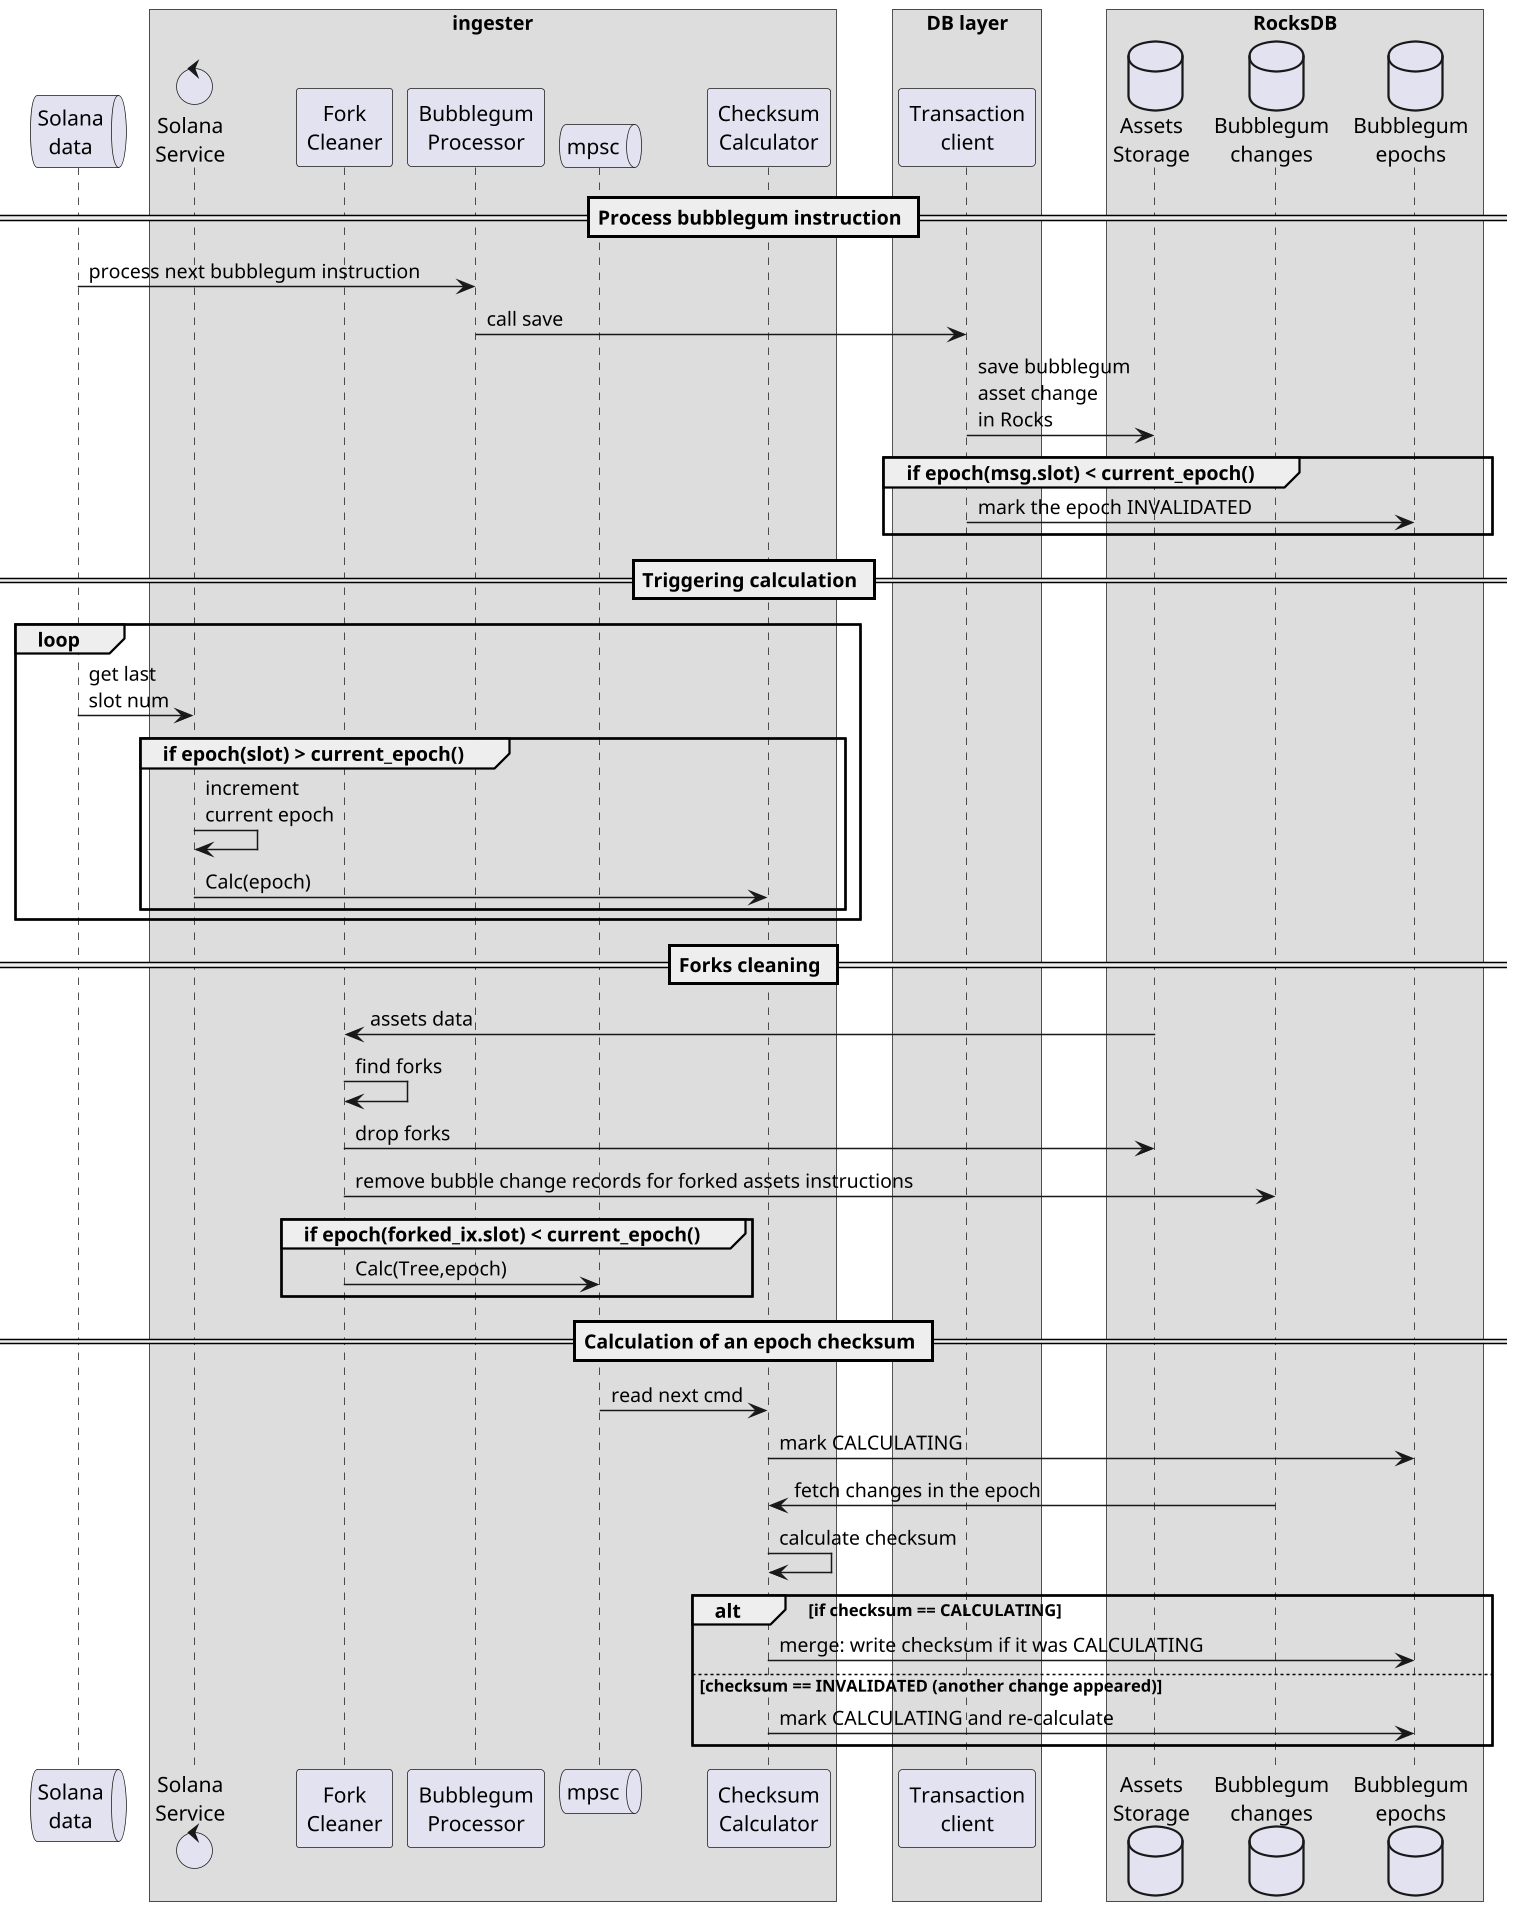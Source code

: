 @startuml
scale 1.5
queue "Solana\ndata" as SolanaTransactions
box ingester
    control "Solana\nService" as SolanaService
    participant "Fork\nCleaner" as ForkCleaner
    participant "Bubblegum\nProcessor" as BubblegumProcessor
    queue "mpsc" as mpsc
    participant "Checksum\nCalculator" as ChecksumCalc
end box
box DB layer
    participant "Transaction\nclient" as BubblegumDao
end box
box RocksDB
    database "Assets\nStorage" as AssetsStorage
    database "Bubblegum\nchanges" as BubblegumChanges
    database "Bubblegum\nepochs" as BubblegumEpochs
end box

== Process bubblegum instruction ==

SolanaTransactions -> BubblegumProcessor : process next bubblegum instruction
BubblegumProcessor -> BubblegumDao : call save
BubblegumDao -> AssetsStorage : save bubblegum\nasset change\nin Rocks
group if epoch(msg.slot) < current_epoch()
    BubblegumDao -> BubblegumEpochs : mark the epoch INVALIDATED
end group

== Triggering calculation ==

loop
SolanaTransactions -> SolanaService : get last\nslot num
group if epoch(slot) > current_epoch()
    SolanaService -> SolanaService : increment\ncurrent epoch
    SolanaService -> ChecksumCalc : Calc(epoch)
end group
end loop

== Forks cleaning ==

ForkCleaner <- AssetsStorage : assets data
ForkCleaner -> ForkCleaner : find forks
ForkCleaner -> AssetsStorage : drop forks
ForkCleaner -> BubblegumChanges : remove bubble change records for forked assets instructions

group if epoch(forked_ix.slot) < current_epoch()
    ForkCleaner -> mpsc : Calc(Tree,epoch)
end group

== Calculation of an epoch checksum ==

mpsc -> ChecksumCalc : read next cmd

ChecksumCalc -> BubblegumEpochs : mark CALCULATING
ChecksumCalc <- BubblegumChanges : fetch changes in the epoch
ChecksumCalc -> ChecksumCalc : calculate checksum
alt if checksum == CALCULATING
    ChecksumCalc -> BubblegumEpochs : merge: write checksum if it was CALCULATING
else checksum == INVALIDATED (another change appeared)
    ChecksumCalc -> BubblegumEpochs : mark CALCULATING and re-calculate
end

@enduml
